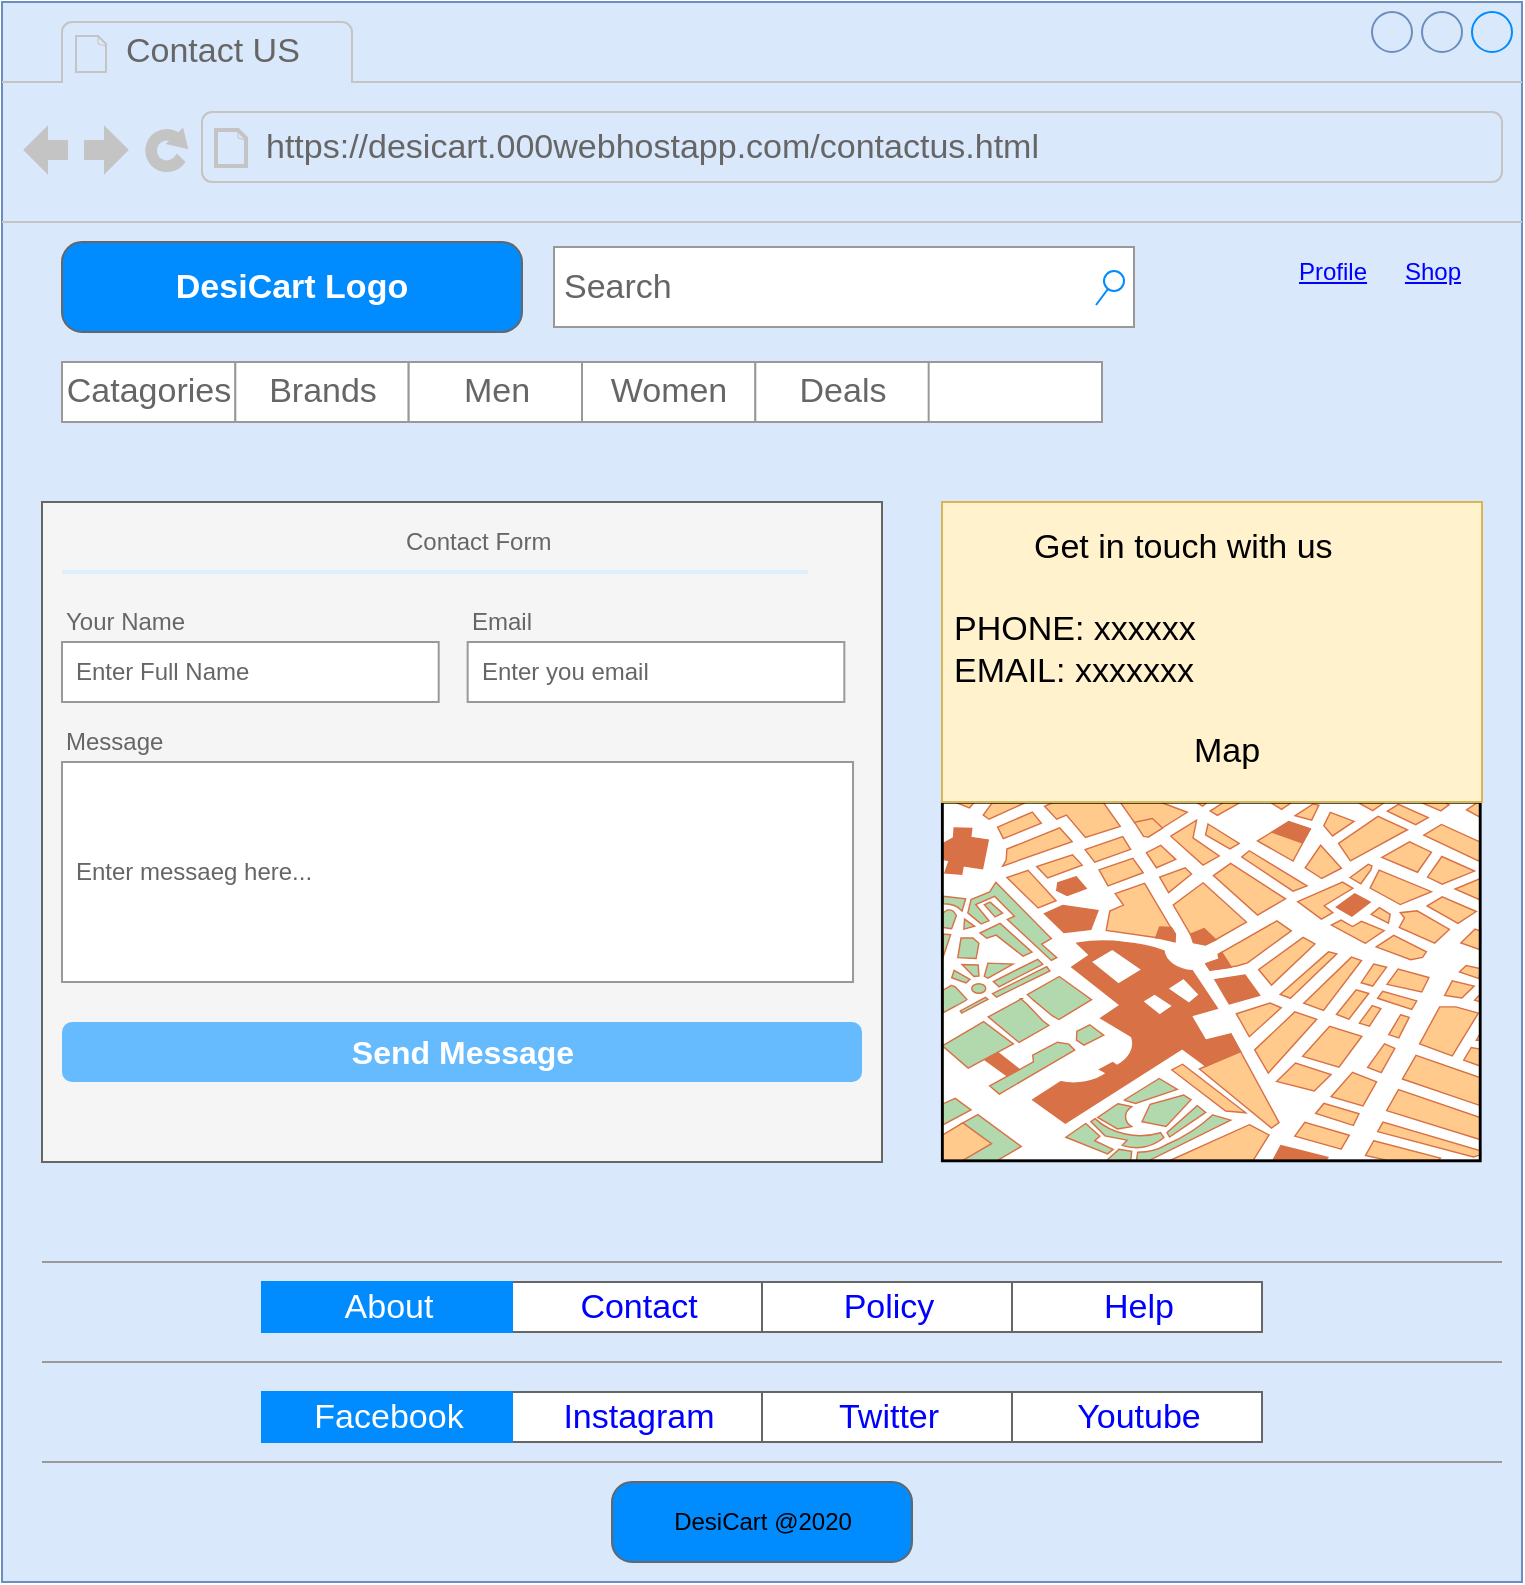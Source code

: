 <mxfile version="13.7.3" type="device"><diagram id="vnX9jJGYGv_y7n2HQbVz" name="Page-1"><mxGraphModel dx="1024" dy="592" grid="1" gridSize="10" guides="1" tooltips="1" connect="1" arrows="1" fold="1" page="1" pageScale="1" pageWidth="827" pageHeight="1169" math="0" shadow="0"><root><mxCell id="0"/><mxCell id="1" parent="0"/><mxCell id="TRtdX5n4FSwoIuKJ6MUf-1" value="" style="strokeWidth=1;shadow=0;dashed=0;align=center;html=1;shape=mxgraph.mockup.containers.browserWindow;rSize=0;strokeColor2=#008cff;strokeColor3=#c4c4c4;mainText=,;recursiveResize=0;fillColor=#dae8fc;strokeColor=#6c8ebf;" parent="1" vertex="1"><mxGeometry x="10" y="100" width="760" height="790" as="geometry"/></mxCell><mxCell id="TRtdX5n4FSwoIuKJ6MUf-2" value="Contact US" style="strokeWidth=1;shadow=0;dashed=0;align=center;html=1;shape=mxgraph.mockup.containers.anchor;fontSize=17;fontColor=#666666;align=left;" parent="TRtdX5n4FSwoIuKJ6MUf-1" vertex="1"><mxGeometry x="60" y="12" width="110" height="26" as="geometry"/></mxCell><mxCell id="TRtdX5n4FSwoIuKJ6MUf-3" value="https://desicart.000webhostapp.com/contactus.html" style="strokeWidth=1;shadow=0;dashed=0;align=center;html=1;shape=mxgraph.mockup.containers.anchor;rSize=0;fontSize=17;fontColor=#666666;align=left;" parent="TRtdX5n4FSwoIuKJ6MUf-1" vertex="1"><mxGeometry x="130" y="60" width="250" height="26" as="geometry"/></mxCell><mxCell id="TRtdX5n4FSwoIuKJ6MUf-9" value="DesiCart Logo" style="strokeWidth=1;shadow=0;dashed=0;align=center;html=1;shape=mxgraph.mockup.buttons.button;strokeColor=#666666;fontColor=#ffffff;mainText=;buttonStyle=round;fontSize=17;fontStyle=1;fillColor=#008cff;whiteSpace=wrap;" parent="TRtdX5n4FSwoIuKJ6MUf-1" vertex="1"><mxGeometry x="30" y="120" width="230" height="45" as="geometry"/></mxCell><mxCell id="TRtdX5n4FSwoIuKJ6MUf-10" value="Search" style="strokeWidth=1;shadow=0;dashed=0;align=center;html=1;shape=mxgraph.mockup.forms.searchBox;strokeColor=#999999;mainText=;strokeColor2=#008cff;fontColor=#666666;fontSize=17;align=left;spacingLeft=3;" parent="TRtdX5n4FSwoIuKJ6MUf-1" vertex="1"><mxGeometry x="276" y="122.5" width="290" height="40" as="geometry"/></mxCell><mxCell id="TRtdX5n4FSwoIuKJ6MUf-11" value="Profile" style="shape=rectangle;strokeColor=none;fillColor=none;linkText=;fontSize=12;fontColor=#0000ff;fontStyle=4;html=1;align=center;" parent="TRtdX5n4FSwoIuKJ6MUf-1" vertex="1"><mxGeometry x="635" y="120" width="60" height="30" as="geometry"/></mxCell><mxCell id="TRtdX5n4FSwoIuKJ6MUf-12" value="Shop" style="shape=rectangle;strokeColor=none;fillColor=none;linkText=;fontSize=12;fontColor=#0000ff;fontStyle=4;html=1;align=center;" parent="TRtdX5n4FSwoIuKJ6MUf-1" vertex="1"><mxGeometry x="690" y="120" width="50" height="30" as="geometry"/></mxCell><mxCell id="TRtdX5n4FSwoIuKJ6MUf-13" value="" style="strokeWidth=1;shadow=0;dashed=0;align=center;html=1;shape=mxgraph.mockup.forms.rrect;rSize=0;strokeColor=#999999;fontSize=12;" parent="TRtdX5n4FSwoIuKJ6MUf-1" vertex="1"><mxGeometry x="30" y="180" width="520" height="30" as="geometry"/></mxCell><mxCell id="TRtdX5n4FSwoIuKJ6MUf-14" value="Catagories" style="strokeColor=inherit;fillColor=inherit;gradientColor=inherit;strokeWidth=1;shadow=0;dashed=0;align=center;html=1;shape=mxgraph.mockup.forms.rrect;rSize=0;fontSize=17;fontColor=#666666;" parent="TRtdX5n4FSwoIuKJ6MUf-13" vertex="1"><mxGeometry width="86.667" height="30" as="geometry"/></mxCell><mxCell id="TRtdX5n4FSwoIuKJ6MUf-15" value="Brands" style="strokeColor=inherit;fillColor=inherit;gradientColor=inherit;strokeWidth=1;shadow=0;dashed=0;align=center;html=1;shape=mxgraph.mockup.forms.rrect;rSize=0;fontSize=17;fontColor=#666666;" parent="TRtdX5n4FSwoIuKJ6MUf-13" vertex="1"><mxGeometry x="86.667" width="86.667" height="30" as="geometry"/></mxCell><mxCell id="TRtdX5n4FSwoIuKJ6MUf-16" value="Men" style="strokeColor=inherit;fillColor=inherit;gradientColor=inherit;strokeWidth=1;shadow=0;dashed=0;align=center;html=1;shape=mxgraph.mockup.forms.rrect;rSize=0;fontSize=17;fontColor=#666666;" parent="TRtdX5n4FSwoIuKJ6MUf-13" vertex="1"><mxGeometry x="173.333" width="86.667" height="30" as="geometry"/></mxCell><mxCell id="TRtdX5n4FSwoIuKJ6MUf-17" value="Women" style="strokeColor=inherit;fillColor=inherit;gradientColor=inherit;strokeWidth=1;shadow=0;dashed=0;align=center;html=1;shape=mxgraph.mockup.forms.rrect;rSize=0;fontSize=17;fontColor=#666666;" parent="TRtdX5n4FSwoIuKJ6MUf-13" vertex="1"><mxGeometry x="260" width="86.667" height="30" as="geometry"/></mxCell><mxCell id="TRtdX5n4FSwoIuKJ6MUf-18" value="Deals" style="strokeColor=inherit;fillColor=inherit;gradientColor=inherit;strokeWidth=1;shadow=0;dashed=0;align=center;html=1;shape=mxgraph.mockup.forms.rrect;rSize=0;fontSize=17;fontColor=#666666;" parent="TRtdX5n4FSwoIuKJ6MUf-13" vertex="1"><mxGeometry x="346.667" width="86.667" height="30" as="geometry"/></mxCell><mxCell id="3Q6I8BPyOJwlXQvErJp9-13" value="" style="strokeWidth=1;shadow=0;dashed=0;align=center;html=1;shape=mxgraph.mockup.forms.rrect;rSize=0;strokeColor=#666666;fillColor=#f5f5f5;fontColor=#333333;" parent="TRtdX5n4FSwoIuKJ6MUf-1" vertex="1"><mxGeometry x="20" y="250" width="420" height="330" as="geometry"/></mxCell><mxCell id="3Q6I8BPyOJwlXQvErJp9-14" value="Contact Form" style="strokeWidth=1;shadow=0;dashed=0;align=center;html=1;shape=mxgraph.mockup.forms.anchor;fontSize=12;fontColor=#666666;align=left;resizeWidth=1;spacingLeft=0;" parent="3Q6I8BPyOJwlXQvErJp9-13" vertex="1"><mxGeometry width="207.175" height="20" relative="1" as="geometry"><mxPoint x="180" y="10" as="offset"/></mxGeometry></mxCell><mxCell id="3Q6I8BPyOJwlXQvErJp9-15" value="" style="shape=line;strokeColor=#ddeeff;strokeWidth=2;html=1;resizeWidth=1;" parent="3Q6I8BPyOJwlXQvErJp9-13" vertex="1"><mxGeometry width="372.915" height="10" relative="1" as="geometry"><mxPoint x="10" y="30" as="offset"/></mxGeometry></mxCell><mxCell id="3Q6I8BPyOJwlXQvErJp9-16" value="Your Name" style="strokeWidth=1;shadow=0;dashed=0;align=center;html=1;shape=mxgraph.mockup.forms.anchor;fontSize=12;fontColor=#666666;align=left;resizeWidth=1;spacingLeft=0;" parent="3Q6I8BPyOJwlXQvErJp9-13" vertex="1"><mxGeometry width="207.175" height="20" relative="1" as="geometry"><mxPoint x="10" y="50" as="offset"/></mxGeometry></mxCell><mxCell id="3Q6I8BPyOJwlXQvErJp9-17" value="Enter Full Name" style="strokeWidth=1;shadow=0;dashed=0;align=center;html=1;shape=mxgraph.mockup.forms.rrect;rSize=0;strokeColor=#999999;fontColor=#666666;align=left;spacingLeft=5;resizeWidth=1;" parent="3Q6I8BPyOJwlXQvErJp9-13" vertex="1"><mxGeometry width="188.341" height="30" relative="1" as="geometry"><mxPoint x="10" y="70" as="offset"/></mxGeometry></mxCell><mxCell id="3Q6I8BPyOJwlXQvErJp9-18" value="Message" style="strokeWidth=1;shadow=0;dashed=0;align=center;html=1;shape=mxgraph.mockup.forms.anchor;fontSize=12;fontColor=#666666;align=left;resizeWidth=1;spacingLeft=0;" parent="3Q6I8BPyOJwlXQvErJp9-13" vertex="1"><mxGeometry width="207.175" height="20" relative="1" as="geometry"><mxPoint x="10" y="110" as="offset"/></mxGeometry></mxCell><mxCell id="3Q6I8BPyOJwlXQvErJp9-19" value="Enter messaeg here..." style="strokeWidth=1;shadow=0;dashed=0;align=center;html=1;shape=mxgraph.mockup.forms.rrect;rSize=0;strokeColor=#999999;fontColor=#666666;align=left;spacingLeft=5;resizeWidth=1;" parent="3Q6I8BPyOJwlXQvErJp9-13" vertex="1"><mxGeometry width="395.516" height="110" relative="1" as="geometry"><mxPoint x="10" y="130" as="offset"/></mxGeometry></mxCell><mxCell id="3Q6I8BPyOJwlXQvErJp9-20" value="Send Message" style="strokeWidth=1;shadow=0;dashed=0;align=center;html=1;shape=mxgraph.mockup.forms.rrect;rSize=5;strokeColor=none;fontColor=#ffffff;fillColor=#66bbff;fontSize=16;fontStyle=1;" parent="3Q6I8BPyOJwlXQvErJp9-13" vertex="1"><mxGeometry y="1" width="400" height="30" relative="1" as="geometry"><mxPoint x="10" y="-70" as="offset"/></mxGeometry></mxCell><mxCell id="3Q6I8BPyOJwlXQvErJp9-22" value="Enter you email" style="strokeWidth=1;shadow=0;dashed=0;align=center;html=1;shape=mxgraph.mockup.forms.rrect;rSize=0;strokeColor=#999999;fontColor=#666666;align=left;spacingLeft=5;resizeWidth=1;" parent="3Q6I8BPyOJwlXQvErJp9-13" vertex="1"><mxGeometry x="212.825" y="70" width="188.341" height="30" as="geometry"/></mxCell><mxCell id="3Q6I8BPyOJwlXQvErJp9-26" value="Email" style="strokeWidth=1;shadow=0;dashed=0;align=center;html=1;shape=mxgraph.mockup.forms.anchor;fontSize=12;fontColor=#666666;align=left;resizeWidth=1;spacingLeft=0;" parent="3Q6I8BPyOJwlXQvErJp9-13" vertex="1"><mxGeometry x="212.825" y="50" width="207.175" height="20" as="geometry"/></mxCell><mxCell id="TRtdX5n4FSwoIuKJ6MUf-89" value="" style="verticalLabelPosition=bottom;shadow=0;dashed=0;align=center;html=1;verticalAlign=top;strokeWidth=1;shape=mxgraph.mockup.markup.line;strokeColor=#999999;fontSize=12;" parent="TRtdX5n4FSwoIuKJ6MUf-1" vertex="1"><mxGeometry x="20" y="620" width="730" height="20" as="geometry"/></mxCell><mxCell id="TRtdX5n4FSwoIuKJ6MUf-90" value="" style="verticalLabelPosition=bottom;shadow=0;dashed=0;align=center;html=1;verticalAlign=top;strokeWidth=1;shape=mxgraph.mockup.markup.line;strokeColor=#999999;fontSize=12;" parent="TRtdX5n4FSwoIuKJ6MUf-1" vertex="1"><mxGeometry x="20" y="670" width="730" height="20" as="geometry"/></mxCell><mxCell id="TRtdX5n4FSwoIuKJ6MUf-91" value="" style="verticalLabelPosition=bottom;shadow=0;dashed=0;align=center;html=1;verticalAlign=top;strokeWidth=1;shape=mxgraph.mockup.markup.line;strokeColor=#999999;fontSize=12;" parent="TRtdX5n4FSwoIuKJ6MUf-1" vertex="1"><mxGeometry x="20" y="720" width="730" height="20" as="geometry"/></mxCell><mxCell id="TRtdX5n4FSwoIuKJ6MUf-97" value="DesiCart @2020" style="strokeWidth=1;shadow=0;dashed=0;align=center;html=1;shape=mxgraph.mockup.buttons.multiButton;fillColor=#008cff;strokeColor=#666666;mainText=;subText=;fontSize=12;" parent="TRtdX5n4FSwoIuKJ6MUf-1" vertex="1"><mxGeometry x="305" y="740" width="150" height="40" as="geometry"/></mxCell><mxCell id="TRtdX5n4FSwoIuKJ6MUf-98" value="" style="strokeWidth=1;shadow=0;dashed=0;align=center;html=1;shape=mxgraph.mockup.anchor;fontSize=16;fontColor=#ffffff;fontStyle=1;whiteSpace=wrap;" parent="TRtdX5n4FSwoIuKJ6MUf-97" vertex="1"><mxGeometry y="6.4" width="150" height="16" as="geometry"/></mxCell><mxCell id="TRtdX5n4FSwoIuKJ6MUf-99" value="" style="strokeWidth=1;shadow=0;dashed=0;align=center;html=1;shape=mxgraph.mockup.anchor;fontSize=12;fontColor=#ffffff;fontStyle=1;whiteSpace=wrap;" parent="TRtdX5n4FSwoIuKJ6MUf-97" vertex="1"><mxGeometry y="24" width="150" height="8" as="geometry"/></mxCell><mxCell id="TRtdX5n4FSwoIuKJ6MUf-100" value="" style="strokeWidth=1;shadow=0;dashed=0;align=center;html=1;shape=mxgraph.mockup.text.rrect;rSize=0;strokeColor=#666666;fontSize=12;" parent="TRtdX5n4FSwoIuKJ6MUf-1" vertex="1"><mxGeometry x="130" y="695" width="500" height="25" as="geometry"/></mxCell><mxCell id="TRtdX5n4FSwoIuKJ6MUf-101" value="Instagram" style="strokeColor=inherit;fillColor=inherit;gradientColor=inherit;strokeWidth=1;shadow=0;dashed=0;align=center;html=1;shape=mxgraph.mockup.text.rrect;rSize=0;fontSize=17;fontColor=#0000ff;" parent="TRtdX5n4FSwoIuKJ6MUf-100" vertex="1"><mxGeometry x="125" width="125" height="25" as="geometry"/></mxCell><mxCell id="TRtdX5n4FSwoIuKJ6MUf-102" value="Twitter" style="strokeColor=inherit;fillColor=inherit;gradientColor=inherit;strokeWidth=1;shadow=0;dashed=0;align=center;html=1;shape=mxgraph.mockup.text.rrect;rSize=0;fontSize=17;fontColor=#0000ff;" parent="TRtdX5n4FSwoIuKJ6MUf-100" vertex="1"><mxGeometry x="250" width="125" height="25" as="geometry"/></mxCell><mxCell id="TRtdX5n4FSwoIuKJ6MUf-103" value="Youtube" style="strokeColor=inherit;fillColor=inherit;gradientColor=inherit;strokeWidth=1;shadow=0;dashed=0;align=center;html=1;shape=mxgraph.mockup.text.rrect;rSize=0;fontSize=17;fontColor=#0000ff;" parent="TRtdX5n4FSwoIuKJ6MUf-100" vertex="1"><mxGeometry x="375" width="125" height="25" as="geometry"/></mxCell><mxCell id="TRtdX5n4FSwoIuKJ6MUf-104" value="Facebook" style="strokeWidth=1;shadow=0;dashed=0;align=center;html=1;shape=mxgraph.mockup.text.rrect;rSize=0;fontSize=17;fontColor=#ffffff;fillColor=#008cff;strokeColor=#008cff;" parent="TRtdX5n4FSwoIuKJ6MUf-100" vertex="1"><mxGeometry width="125" height="25" as="geometry"/></mxCell><mxCell id="TRtdX5n4FSwoIuKJ6MUf-105" value="" style="strokeWidth=1;shadow=0;dashed=0;align=center;html=1;shape=mxgraph.mockup.text.rrect;rSize=0;strokeColor=#666666;fontSize=12;" parent="TRtdX5n4FSwoIuKJ6MUf-1" vertex="1"><mxGeometry x="130" y="640" width="500" height="25" as="geometry"/></mxCell><mxCell id="TRtdX5n4FSwoIuKJ6MUf-106" value="Contact" style="strokeColor=inherit;fillColor=inherit;gradientColor=inherit;strokeWidth=1;shadow=0;dashed=0;align=center;html=1;shape=mxgraph.mockup.text.rrect;rSize=0;fontSize=17;fontColor=#0000ff;" parent="TRtdX5n4FSwoIuKJ6MUf-105" vertex="1"><mxGeometry x="125" width="125" height="25" as="geometry"/></mxCell><mxCell id="TRtdX5n4FSwoIuKJ6MUf-107" value="Policy" style="strokeColor=inherit;fillColor=inherit;gradientColor=inherit;strokeWidth=1;shadow=0;dashed=0;align=center;html=1;shape=mxgraph.mockup.text.rrect;rSize=0;fontSize=17;fontColor=#0000ff;" parent="TRtdX5n4FSwoIuKJ6MUf-105" vertex="1"><mxGeometry x="250" width="125" height="25" as="geometry"/></mxCell><mxCell id="TRtdX5n4FSwoIuKJ6MUf-108" value="Help" style="strokeColor=inherit;fillColor=inherit;gradientColor=inherit;strokeWidth=1;shadow=0;dashed=0;align=center;html=1;shape=mxgraph.mockup.text.rrect;rSize=0;fontSize=17;fontColor=#0000ff;" parent="TRtdX5n4FSwoIuKJ6MUf-105" vertex="1"><mxGeometry x="375" width="125" height="25" as="geometry"/></mxCell><mxCell id="TRtdX5n4FSwoIuKJ6MUf-109" value="About" style="strokeWidth=1;shadow=0;dashed=0;align=center;html=1;shape=mxgraph.mockup.text.rrect;rSize=0;fontSize=17;fontColor=#ffffff;fillColor=#008cff;strokeColor=#008cff;" parent="TRtdX5n4FSwoIuKJ6MUf-105" vertex="1"><mxGeometry width="125" height="25" as="geometry"/></mxCell><mxCell id="muxjY3V2n00EHAc9UQ4K-1" value="" style="verticalLabelPosition=bottom;shadow=0;dashed=0;align=center;html=1;verticalAlign=top;strokeWidth=1;shape=mxgraph.mockup.misc.map;" vertex="1" parent="TRtdX5n4FSwoIuKJ6MUf-1"><mxGeometry x="470" y="400" width="270" height="180" as="geometry"/></mxCell><mxCell id="muxjY3V2n00EHAc9UQ4K-2" value="&lt;blockquote style=&quot;margin: 0 0 0 40px ; border: none ; padding: 0px&quot;&gt;Get in touch with us&lt;/blockquote&gt;&lt;br&gt;PHONE: xxxxxx&lt;br&gt;EMAIL: xxxxxxx&lt;br&gt;&lt;br&gt;&lt;blockquote style=&quot;margin: 0 0 0 40px ; border: none ; padding: 0px&quot;&gt;&lt;blockquote style=&quot;margin: 0 0 0 40px ; border: none ; padding: 0px&quot;&gt;&lt;blockquote style=&quot;margin: 0 0 0 40px ; border: none ; padding: 0px&quot;&gt;Map&lt;/blockquote&gt;&lt;/blockquote&gt;&lt;/blockquote&gt;" style="strokeWidth=1;shadow=0;dashed=0;align=center;html=1;shape=mxgraph.mockup.text.textBox;align=left;fontSize=17;spacingLeft=4;spacingTop=-3;mainText=;fillColor=#fff2cc;strokeColor=#d6b656;" vertex="1" parent="TRtdX5n4FSwoIuKJ6MUf-1"><mxGeometry x="470" y="250" width="270" height="150" as="geometry"/></mxCell></root></mxGraphModel></diagram></mxfile>